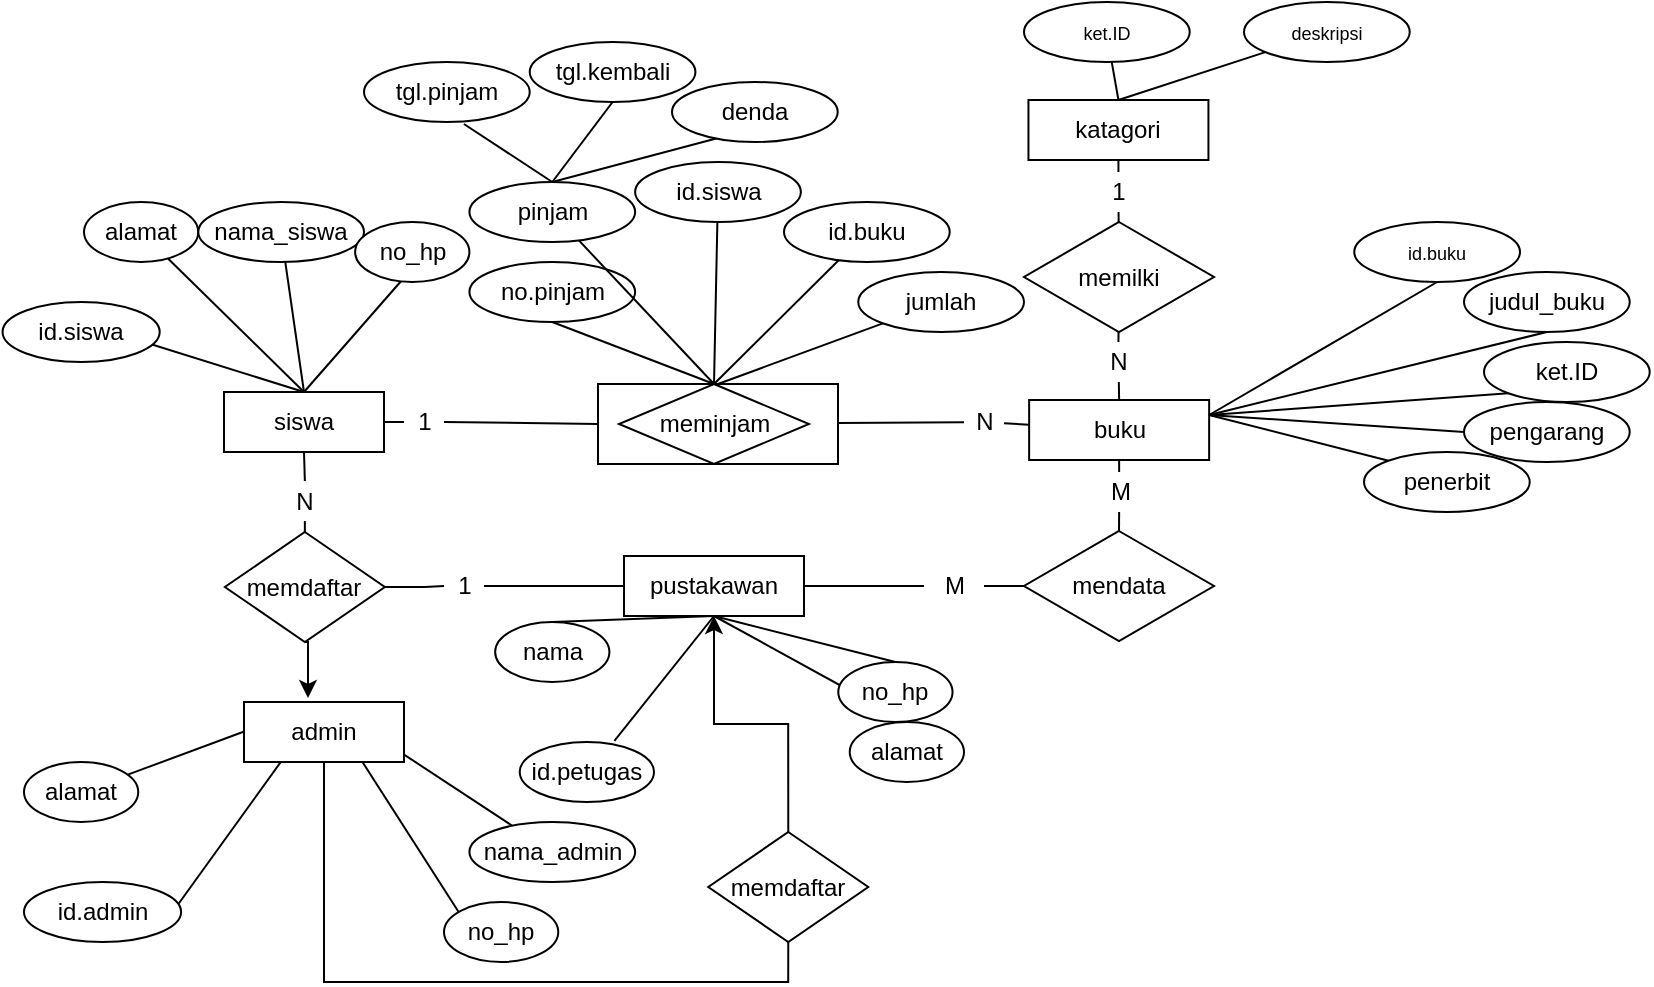 <mxfile version="14.4.3" type="device"><diagram id="polg9CnXBUoZD-1aQAEu" name="Page-1"><mxGraphModel dx="852" dy="494" grid="1" gridSize="10" guides="1" tooltips="1" connect="1" arrows="1" fold="1" page="1" pageScale="1" pageWidth="850" pageHeight="1100" math="0" shadow="0"><root><mxCell id="0"/><mxCell id="1" parent="0"/><mxCell id="JXb5EyV2PIq5ycQj2ro7-146" value="" style="edgeStyle=none;rounded=0;orthogonalLoop=1;jettySize=auto;html=1;startArrow=none;startFill=0;endArrow=none;endFill=0;" parent="1" source="1ISSt8FZ0CDqRhMVRyQC-13" target="JXb5EyV2PIq5ycQj2ro7-79" edge="1"><mxGeometry relative="1" as="geometry"/></mxCell><mxCell id="JXb5EyV2PIq5ycQj2ro7-126" style="edgeStyle=orthogonalEdgeStyle;rounded=0;orthogonalLoop=1;jettySize=auto;html=1;exitX=0.5;exitY=1;exitDx=0;exitDy=0;startArrow=none;startFill=0;endArrow=none;endFill=0;entryX=0.5;entryY=0;entryDx=0;entryDy=0;" parent="1" source="1ISSt8FZ0CDqRhMVRyQC-9" target="JXb5EyV2PIq5ycQj2ro7-116" edge="1"><mxGeometry relative="1" as="geometry"><mxPoint x="200.167" y="270" as="targetPoint"/></mxGeometry></mxCell><mxCell id="1ISSt8FZ0CDqRhMVRyQC-5" style="edgeStyle=none;rounded=0;orthogonalLoop=1;jettySize=auto;html=1;exitX=0.5;exitY=0;exitDx=0;exitDy=0;entryX=0.403;entryY=0.983;entryDx=0;entryDy=0;entryPerimeter=0;endArrow=none;endFill=0;" parent="1" source="JXb5EyV2PIq5ycQj2ro7-65" target="JXb5EyV2PIq5ycQj2ro7-68" edge="1"><mxGeometry relative="1" as="geometry"/></mxCell><mxCell id="1ISSt8FZ0CDqRhMVRyQC-6" style="edgeStyle=none;rounded=0;orthogonalLoop=1;jettySize=auto;html=1;exitX=0.5;exitY=0;exitDx=0;exitDy=0;endArrow=none;endFill=0;" parent="1" source="JXb5EyV2PIq5ycQj2ro7-65" target="JXb5EyV2PIq5ycQj2ro7-67" edge="1"><mxGeometry relative="1" as="geometry"/></mxCell><mxCell id="1ISSt8FZ0CDqRhMVRyQC-7" style="edgeStyle=none;rounded=0;orthogonalLoop=1;jettySize=auto;html=1;exitX=0.5;exitY=0;exitDx=0;exitDy=0;endArrow=none;endFill=0;" parent="1" source="JXb5EyV2PIq5ycQj2ro7-65" target="JXb5EyV2PIq5ycQj2ro7-66" edge="1"><mxGeometry relative="1" as="geometry"/></mxCell><mxCell id="1ISSt8FZ0CDqRhMVRyQC-8" style="edgeStyle=none;rounded=0;orthogonalLoop=1;jettySize=auto;html=1;exitX=0.5;exitY=0;exitDx=0;exitDy=0;entryX=0.9;entryY=0.667;entryDx=0;entryDy=0;entryPerimeter=0;endArrow=none;endFill=0;" parent="1" source="JXb5EyV2PIq5ycQj2ro7-65" target="JXb5EyV2PIq5ycQj2ro7-69" edge="1"><mxGeometry relative="1" as="geometry"/></mxCell><mxCell id="1ISSt8FZ0CDqRhMVRyQC-11" style="edgeStyle=none;rounded=0;orthogonalLoop=1;jettySize=auto;html=1;exitX=1;exitY=0.5;exitDx=0;exitDy=0;entryX=0;entryY=0.5;entryDx=0;entryDy=0;endArrow=none;endFill=0;" parent="1" source="1ISSt8FZ0CDqRhMVRyQC-12" target="JXb5EyV2PIq5ycQj2ro7-144" edge="1"><mxGeometry relative="1" as="geometry"/></mxCell><mxCell id="JXb5EyV2PIq5ycQj2ro7-65" value="siswa" style="rounded=0;whiteSpace=wrap;html=1;" parent="1" vertex="1"><mxGeometry x="160" y="215" width="80" height="30" as="geometry"/></mxCell><mxCell id="JXb5EyV2PIq5ycQj2ro7-66" value="alamat" style="ellipse;whiteSpace=wrap;html=1;" parent="1" vertex="1"><mxGeometry x="90" y="120" width="57.14" height="30" as="geometry"/></mxCell><mxCell id="JXb5EyV2PIq5ycQj2ro7-67" value="nama_siswa" style="ellipse;whiteSpace=wrap;html=1;" parent="1" vertex="1"><mxGeometry x="147.14" y="120" width="82.86" height="30" as="geometry"/></mxCell><mxCell id="JXb5EyV2PIq5ycQj2ro7-68" value="no_hp" style="ellipse;whiteSpace=wrap;html=1;" parent="1" vertex="1"><mxGeometry x="225.57" y="130" width="57.14" height="30" as="geometry"/></mxCell><mxCell id="JXb5EyV2PIq5ycQj2ro7-69" value="id.siswa" style="ellipse;whiteSpace=wrap;html=1;" parent="1" vertex="1"><mxGeometry x="49.28" y="170" width="78.57" height="30" as="geometry"/></mxCell><mxCell id="JXb5EyV2PIq5ycQj2ro7-131" style="edgeStyle=none;rounded=0;orthogonalLoop=1;jettySize=auto;html=1;exitX=0.5;exitY=1;exitDx=0;exitDy=0;entryX=0.5;entryY=0;entryDx=0;entryDy=0;startArrow=none;startFill=0;endArrow=none;endFill=0;" parent="1" source="1ISSt8FZ0CDqRhMVRyQC-20" target="JXb5EyV2PIq5ycQj2ro7-87" edge="1"><mxGeometry relative="1" as="geometry"/></mxCell><mxCell id="JXb5EyV2PIq5ycQj2ro7-132" style="edgeStyle=none;rounded=0;orthogonalLoop=1;jettySize=auto;html=1;exitX=0.5;exitY=0;exitDx=0;exitDy=0;startArrow=none;startFill=0;endArrow=none;endFill=0;" parent="1" source="1ISSt8FZ0CDqRhMVRyQC-24" target="JXb5EyV2PIq5ycQj2ro7-120" edge="1"><mxGeometry relative="1" as="geometry"/></mxCell><mxCell id="JXb5EyV2PIq5ycQj2ro7-79" value="buku" style="rounded=0;whiteSpace=wrap;html=1;" parent="1" vertex="1"><mxGeometry x="562.57" y="219" width="90" height="30" as="geometry"/></mxCell><mxCell id="JXb5EyV2PIq5ycQj2ro7-81" value="pengarang" style="ellipse;whiteSpace=wrap;html=1;" parent="1" vertex="1"><mxGeometry x="780" y="220" width="82.86" height="30" as="geometry"/></mxCell><mxCell id="JXb5EyV2PIq5ycQj2ro7-82" value="&lt;font style=&quot;font-size: 9px&quot;&gt;id.buku&lt;/font&gt;" style="ellipse;whiteSpace=wrap;html=1;" parent="1" vertex="1"><mxGeometry x="725.14" y="130" width="82.86" height="30" as="geometry"/></mxCell><mxCell id="JXb5EyV2PIq5ycQj2ro7-83" value="penerbit" style="ellipse;whiteSpace=wrap;html=1;" parent="1" vertex="1"><mxGeometry x="730" y="245" width="82.86" height="30" as="geometry"/></mxCell><mxCell id="JXb5EyV2PIq5ycQj2ro7-84" value="ket.ID" style="ellipse;whiteSpace=wrap;html=1;" parent="1" vertex="1"><mxGeometry x="790" y="190" width="82.86" height="30" as="geometry"/></mxCell><mxCell id="JXb5EyV2PIq5ycQj2ro7-137" style="edgeStyle=none;rounded=0;orthogonalLoop=1;jettySize=auto;html=1;exitX=0.5;exitY=1;exitDx=0;exitDy=0;entryX=1;entryY=0.25;entryDx=0;entryDy=0;startArrow=none;startFill=0;endArrow=none;endFill=0;" parent="1" source="JXb5EyV2PIq5ycQj2ro7-85" target="JXb5EyV2PIq5ycQj2ro7-79" edge="1"><mxGeometry relative="1" as="geometry"/></mxCell><mxCell id="JXb5EyV2PIq5ycQj2ro7-85" value="judul_buku" style="ellipse;whiteSpace=wrap;html=1;" parent="1" vertex="1"><mxGeometry x="780" y="155" width="82.86" height="30" as="geometry"/></mxCell><mxCell id="JXb5EyV2PIq5ycQj2ro7-87" value="mendata" style="rhombus;whiteSpace=wrap;html=1;" parent="1" vertex="1"><mxGeometry x="560" y="284.5" width="95" height="55" as="geometry"/></mxCell><mxCell id="JXb5EyV2PIq5ycQj2ro7-88" value="pustakawan" style="rounded=0;whiteSpace=wrap;html=1;" parent="1" vertex="1"><mxGeometry x="360" y="297" width="90" height="30" as="geometry"/></mxCell><mxCell id="JXb5EyV2PIq5ycQj2ro7-91" value="" style="endArrow=none;html=1;exitX=1;exitY=0.5;exitDx=0;exitDy=0;entryX=0;entryY=0.5;entryDx=0;entryDy=0;" parent="1" source="1ISSt8FZ0CDqRhMVRyQC-18" target="JXb5EyV2PIq5ycQj2ro7-87" edge="1"><mxGeometry width="50" height="50" relative="1" as="geometry"><mxPoint x="616.36" y="319" as="sourcePoint"/><mxPoint x="576" y="319" as="targetPoint"/></mxGeometry></mxCell><mxCell id="JXb5EyV2PIq5ycQj2ro7-128" style="rounded=0;orthogonalLoop=1;jettySize=auto;html=1;exitX=0.5;exitY=0;exitDx=0;exitDy=0;startArrow=none;startFill=0;endArrow=none;endFill=0;entryX=0.5;entryY=1;entryDx=0;entryDy=0;" parent="1" source="JXb5EyV2PIq5ycQj2ro7-92" target="JXb5EyV2PIq5ycQj2ro7-88" edge="1"><mxGeometry relative="1" as="geometry"><mxPoint x="410" y="330" as="targetPoint"/></mxGeometry></mxCell><mxCell id="JXb5EyV2PIq5ycQj2ro7-92" value="nama" style="ellipse;whiteSpace=wrap;html=1;" parent="1" vertex="1"><mxGeometry x="295.57" y="330" width="57.14" height="30" as="geometry"/></mxCell><mxCell id="JXb5EyV2PIq5ycQj2ro7-93" value="id.petugas" style="ellipse;whiteSpace=wrap;html=1;" parent="1" vertex="1"><mxGeometry x="307.86" y="390" width="67.14" height="30" as="geometry"/></mxCell><mxCell id="JXb5EyV2PIq5ycQj2ro7-102" value="" style="endArrow=none;html=1;entryX=0.705;entryY=-0.019;entryDx=0;entryDy=0;exitX=0.5;exitY=1;exitDx=0;exitDy=0;entryPerimeter=0;" parent="1" source="JXb5EyV2PIq5ycQj2ro7-88" target="JXb5EyV2PIq5ycQj2ro7-93" edge="1"><mxGeometry width="50" height="50" relative="1" as="geometry"><mxPoint x="367" y="304.0" as="sourcePoint"/><mxPoint x="331.747" y="299.62" as="targetPoint"/></mxGeometry></mxCell><mxCell id="JXb5EyV2PIq5ycQj2ro7-111" value="" style="endArrow=none;html=1;entryX=1;entryY=0.25;entryDx=0;entryDy=0;exitX=0.5;exitY=1;exitDx=0;exitDy=0;" parent="1" source="JXb5EyV2PIq5ycQj2ro7-82" target="JXb5EyV2PIq5ycQj2ro7-79" edge="1"><mxGeometry width="50" height="50" relative="1" as="geometry"><mxPoint x="395" y="319" as="sourcePoint"/><mxPoint x="445" y="269" as="targetPoint"/></mxGeometry></mxCell><mxCell id="JXb5EyV2PIq5ycQj2ro7-112" value="" style="endArrow=none;html=1;exitX=0;exitY=1;exitDx=0;exitDy=0;entryX=1;entryY=0.25;entryDx=0;entryDy=0;" parent="1" source="JXb5EyV2PIq5ycQj2ro7-84" target="JXb5EyV2PIq5ycQj2ro7-79" edge="1"><mxGeometry width="50" height="50" relative="1" as="geometry"><mxPoint x="788.43" y="184.5" as="sourcePoint"/><mxPoint x="808" y="192" as="targetPoint"/></mxGeometry></mxCell><mxCell id="JXb5EyV2PIq5ycQj2ro7-114" value="" style="endArrow=none;html=1;entryX=0;entryY=0.5;entryDx=0;entryDy=0;exitX=1;exitY=0.25;exitDx=0;exitDy=0;" parent="1" source="JXb5EyV2PIq5ycQj2ro7-79" target="JXb5EyV2PIq5ycQj2ro7-81" edge="1"><mxGeometry width="50" height="50" relative="1" as="geometry"><mxPoint x="818.43" y="252" as="sourcePoint"/><mxPoint x="822" y="234.5" as="targetPoint"/></mxGeometry></mxCell><mxCell id="JXb5EyV2PIq5ycQj2ro7-115" value="" style="endArrow=none;html=1;exitX=0;exitY=0;exitDx=0;exitDy=0;entryX=1;entryY=0.25;entryDx=0;entryDy=0;" parent="1" source="JXb5EyV2PIq5ycQj2ro7-83" target="JXb5EyV2PIq5ycQj2ro7-79" edge="1"><mxGeometry width="50" height="50" relative="1" as="geometry"><mxPoint x="867" y="219.5" as="sourcePoint"/><mxPoint x="906.0" y="212" as="targetPoint"/></mxGeometry></mxCell><mxCell id="JXb5EyV2PIq5ycQj2ro7-127" style="edgeStyle=orthogonalEdgeStyle;rounded=0;orthogonalLoop=1;jettySize=auto;html=1;exitX=1;exitY=0.5;exitDx=0;exitDy=0;startArrow=none;startFill=0;endArrow=none;endFill=0;" parent="1" source="1ISSt8FZ0CDqRhMVRyQC-10" target="JXb5EyV2PIq5ycQj2ro7-88" edge="1"><mxGeometry relative="1" as="geometry"/></mxCell><mxCell id="kkR5bEhzCcBTB3ANrqmV-21" style="edgeStyle=orthogonalEdgeStyle;rounded=0;orthogonalLoop=1;jettySize=auto;html=1;exitX=0.5;exitY=1;exitDx=0;exitDy=0;entryX=0.4;entryY=-0.067;entryDx=0;entryDy=0;entryPerimeter=0;" edge="1" parent="1" source="JXb5EyV2PIq5ycQj2ro7-116" target="kkR5bEhzCcBTB3ANrqmV-10"><mxGeometry relative="1" as="geometry"/></mxCell><mxCell id="JXb5EyV2PIq5ycQj2ro7-116" value="memdaftar" style="rhombus;whiteSpace=wrap;html=1;" parent="1" vertex="1"><mxGeometry x="160.43" y="285" width="80" height="55" as="geometry"/></mxCell><mxCell id="JXb5EyV2PIq5ycQj2ro7-129" style="rounded=0;orthogonalLoop=1;jettySize=auto;html=1;exitX=0.5;exitY=0;exitDx=0;exitDy=0;startArrow=none;startFill=0;endArrow=none;endFill=0;entryX=0.5;entryY=1;entryDx=0;entryDy=0;" parent="1" source="JXb5EyV2PIq5ycQj2ro7-118" target="JXb5EyV2PIq5ycQj2ro7-88" edge="1"><mxGeometry relative="1" as="geometry"><mxPoint x="420" y="330" as="targetPoint"/></mxGeometry></mxCell><mxCell id="JXb5EyV2PIq5ycQj2ro7-118" value="alamat" style="ellipse;whiteSpace=wrap;html=1;" parent="1" vertex="1"><mxGeometry x="472.86" y="380" width="57.14" height="30" as="geometry"/></mxCell><mxCell id="JXb5EyV2PIq5ycQj2ro7-130" style="edgeStyle=none;rounded=0;orthogonalLoop=1;jettySize=auto;html=1;exitX=0.5;exitY=0;exitDx=0;exitDy=0;entryX=0.5;entryY=1;entryDx=0;entryDy=0;startArrow=none;startFill=0;endArrow=none;endFill=0;" parent="1" source="JXb5EyV2PIq5ycQj2ro7-119" target="JXb5EyV2PIq5ycQj2ro7-88" edge="1"><mxGeometry relative="1" as="geometry"/></mxCell><mxCell id="JXb5EyV2PIq5ycQj2ro7-119" value="no_hp" style="ellipse;whiteSpace=wrap;html=1;" parent="1" vertex="1"><mxGeometry x="467.14" y="350" width="57.14" height="30" as="geometry"/></mxCell><mxCell id="JXb5EyV2PIq5ycQj2ro7-120" value="memilki" style="rhombus;whiteSpace=wrap;html=1;" parent="1" vertex="1"><mxGeometry x="560" y="130" width="95" height="55" as="geometry"/></mxCell><mxCell id="JXb5EyV2PIq5ycQj2ro7-133" value="" style="edgeStyle=none;rounded=0;orthogonalLoop=1;jettySize=auto;html=1;startArrow=none;startFill=0;endArrow=none;endFill=0;" parent="1" source="1ISSt8FZ0CDqRhMVRyQC-22" target="JXb5EyV2PIq5ycQj2ro7-120" edge="1"><mxGeometry relative="1" as="geometry"/></mxCell><mxCell id="JXb5EyV2PIq5ycQj2ro7-134" style="edgeStyle=none;rounded=0;orthogonalLoop=1;jettySize=auto;html=1;exitX=0.5;exitY=0;exitDx=0;exitDy=0;startArrow=none;startFill=0;endArrow=none;endFill=0;" parent="1" source="JXb5EyV2PIq5ycQj2ro7-121" target="JXb5EyV2PIq5ycQj2ro7-122" edge="1"><mxGeometry relative="1" as="geometry"/></mxCell><mxCell id="JXb5EyV2PIq5ycQj2ro7-136" style="edgeStyle=none;rounded=0;orthogonalLoop=1;jettySize=auto;html=1;exitX=0.5;exitY=0;exitDx=0;exitDy=0;startArrow=none;startFill=0;endArrow=none;endFill=0;" parent="1" source="JXb5EyV2PIq5ycQj2ro7-121" target="JXb5EyV2PIq5ycQj2ro7-123" edge="1"><mxGeometry relative="1" as="geometry"/></mxCell><mxCell id="JXb5EyV2PIq5ycQj2ro7-121" value="katagori" style="rounded=0;whiteSpace=wrap;html=1;" parent="1" vertex="1"><mxGeometry x="562.22" y="69" width="90" height="30" as="geometry"/></mxCell><mxCell id="JXb5EyV2PIq5ycQj2ro7-122" value="&lt;font style=&quot;font-size: 9px&quot;&gt;ket.ID&lt;/font&gt;" style="ellipse;whiteSpace=wrap;html=1;" parent="1" vertex="1"><mxGeometry x="560" y="20" width="82.86" height="30" as="geometry"/></mxCell><mxCell id="JXb5EyV2PIq5ycQj2ro7-123" value="&lt;font style=&quot;font-size: 9px&quot;&gt;deskripsi&lt;/font&gt;" style="ellipse;whiteSpace=wrap;html=1;" parent="1" vertex="1"><mxGeometry x="670" y="20" width="82.86" height="30" as="geometry"/></mxCell><mxCell id="JXb5EyV2PIq5ycQj2ro7-139" value="no.pinjam" style="ellipse;whiteSpace=wrap;html=1;" parent="1" vertex="1"><mxGeometry x="282.71" y="150" width="82.86" height="30" as="geometry"/></mxCell><mxCell id="1ISSt8FZ0CDqRhMVRyQC-2" style="rounded=0;orthogonalLoop=1;jettySize=auto;html=1;exitX=0.5;exitY=0;exitDx=0;exitDy=0;entryX=0.603;entryY=1.033;entryDx=0;entryDy=0;entryPerimeter=0;endArrow=none;endFill=0;" parent="1" source="JXb5EyV2PIq5ycQj2ro7-140" target="JXb5EyV2PIq5ycQj2ro7-154" edge="1"><mxGeometry relative="1" as="geometry"/></mxCell><mxCell id="1ISSt8FZ0CDqRhMVRyQC-3" style="edgeStyle=none;rounded=0;orthogonalLoop=1;jettySize=auto;html=1;exitX=0.5;exitY=0;exitDx=0;exitDy=0;entryX=0.5;entryY=1;entryDx=0;entryDy=0;endArrow=none;endFill=0;" parent="1" source="JXb5EyV2PIq5ycQj2ro7-140" target="JXb5EyV2PIq5ycQj2ro7-155" edge="1"><mxGeometry relative="1" as="geometry"/></mxCell><mxCell id="1ISSt8FZ0CDqRhMVRyQC-4" style="edgeStyle=none;rounded=0;orthogonalLoop=1;jettySize=auto;html=1;exitX=0.5;exitY=0;exitDx=0;exitDy=0;entryX=0.278;entryY=0.933;entryDx=0;entryDy=0;entryPerimeter=0;endArrow=none;endFill=0;" parent="1" source="JXb5EyV2PIq5ycQj2ro7-140" target="1ISSt8FZ0CDqRhMVRyQC-1" edge="1"><mxGeometry relative="1" as="geometry"/></mxCell><mxCell id="JXb5EyV2PIq5ycQj2ro7-140" value="pinjam" style="ellipse;whiteSpace=wrap;html=1;" parent="1" vertex="1"><mxGeometry x="282.71" y="110" width="82.86" height="30" as="geometry"/></mxCell><mxCell id="JXb5EyV2PIq5ycQj2ro7-141" value="id.siswa" style="ellipse;whiteSpace=wrap;html=1;" parent="1" vertex="1"><mxGeometry x="365.57" y="100" width="82.86" height="30" as="geometry"/></mxCell><mxCell id="JXb5EyV2PIq5ycQj2ro7-142" value="id.buku" style="ellipse;whiteSpace=wrap;html=1;" parent="1" vertex="1"><mxGeometry x="440" y="120" width="82.86" height="30" as="geometry"/></mxCell><mxCell id="JXb5EyV2PIq5ycQj2ro7-143" value="jumlah" style="ellipse;whiteSpace=wrap;html=1;" parent="1" vertex="1"><mxGeometry x="477.14" y="155" width="82.86" height="30" as="geometry"/></mxCell><mxCell id="JXb5EyV2PIq5ycQj2ro7-148" value="" style="group" parent="1" vertex="1" connectable="0"><mxGeometry x="347" y="211" width="120" height="40" as="geometry"/></mxCell><mxCell id="JXb5EyV2PIq5ycQj2ro7-144" value="" style="rounded=0;whiteSpace=wrap;html=1;" parent="JXb5EyV2PIq5ycQj2ro7-148" vertex="1"><mxGeometry width="120" height="40" as="geometry"/></mxCell><mxCell id="JXb5EyV2PIq5ycQj2ro7-138" value="meminjam" style="rhombus;whiteSpace=wrap;html=1;" parent="JXb5EyV2PIq5ycQj2ro7-148" vertex="1"><mxGeometry x="10.5" width="95" height="40" as="geometry"/></mxCell><mxCell id="JXb5EyV2PIq5ycQj2ro7-149" style="edgeStyle=none;rounded=0;orthogonalLoop=1;jettySize=auto;html=1;exitX=0.5;exitY=0;exitDx=0;exitDy=0;entryX=0;entryY=1;entryDx=0;entryDy=0;startArrow=none;startFill=0;endArrow=none;endFill=0;" parent="1" source="JXb5EyV2PIq5ycQj2ro7-144" target="JXb5EyV2PIq5ycQj2ro7-143" edge="1"><mxGeometry relative="1" as="geometry"/></mxCell><mxCell id="JXb5EyV2PIq5ycQj2ro7-150" style="edgeStyle=none;rounded=0;orthogonalLoop=1;jettySize=auto;html=1;exitX=0.5;exitY=0;exitDx=0;exitDy=0;startArrow=none;startFill=0;endArrow=none;endFill=0;" parent="1" source="JXb5EyV2PIq5ycQj2ro7-138" target="JXb5EyV2PIq5ycQj2ro7-142" edge="1"><mxGeometry relative="1" as="geometry"/></mxCell><mxCell id="JXb5EyV2PIq5ycQj2ro7-151" style="edgeStyle=none;rounded=0;orthogonalLoop=1;jettySize=auto;html=1;exitX=0.5;exitY=0;exitDx=0;exitDy=0;startArrow=none;startFill=0;endArrow=none;endFill=0;" parent="1" source="JXb5EyV2PIq5ycQj2ro7-138" target="JXb5EyV2PIq5ycQj2ro7-141" edge="1"><mxGeometry relative="1" as="geometry"/></mxCell><mxCell id="JXb5EyV2PIq5ycQj2ro7-152" style="edgeStyle=none;rounded=0;orthogonalLoop=1;jettySize=auto;html=1;exitX=0.5;exitY=0;exitDx=0;exitDy=0;entryX=0.5;entryY=1;entryDx=0;entryDy=0;startArrow=none;startFill=0;endArrow=none;endFill=0;" parent="1" source="JXb5EyV2PIq5ycQj2ro7-138" target="JXb5EyV2PIq5ycQj2ro7-139" edge="1"><mxGeometry relative="1" as="geometry"/></mxCell><mxCell id="JXb5EyV2PIq5ycQj2ro7-153" style="edgeStyle=none;rounded=0;orthogonalLoop=1;jettySize=auto;html=1;exitX=0.5;exitY=0;exitDx=0;exitDy=0;startArrow=none;startFill=0;endArrow=none;endFill=0;" parent="1" source="JXb5EyV2PIq5ycQj2ro7-138" target="JXb5EyV2PIq5ycQj2ro7-140" edge="1"><mxGeometry relative="1" as="geometry"/></mxCell><mxCell id="JXb5EyV2PIq5ycQj2ro7-154" value="tgl.pinjam" style="ellipse;whiteSpace=wrap;html=1;" parent="1" vertex="1"><mxGeometry x="230.0" y="50" width="82.86" height="30" as="geometry"/></mxCell><mxCell id="JXb5EyV2PIq5ycQj2ro7-155" value="tgl.kembali" style="ellipse;whiteSpace=wrap;html=1;" parent="1" vertex="1"><mxGeometry x="312.86" y="40" width="82.86" height="30" as="geometry"/></mxCell><mxCell id="1ISSt8FZ0CDqRhMVRyQC-1" value="denda" style="ellipse;whiteSpace=wrap;html=1;" parent="1" vertex="1"><mxGeometry x="384.0" y="60" width="82.86" height="30" as="geometry"/></mxCell><mxCell id="1ISSt8FZ0CDqRhMVRyQC-13" value="N" style="text;html=1;align=center;verticalAlign=middle;resizable=0;points=[];autosize=1;" parent="1" vertex="1"><mxGeometry x="530" y="220" width="20" height="20" as="geometry"/></mxCell><mxCell id="1ISSt8FZ0CDqRhMVRyQC-14" value="" style="edgeStyle=none;rounded=0;orthogonalLoop=1;jettySize=auto;html=1;startArrow=none;startFill=0;endArrow=none;endFill=0;" parent="1" source="JXb5EyV2PIq5ycQj2ro7-144" target="1ISSt8FZ0CDqRhMVRyQC-13" edge="1"><mxGeometry relative="1" as="geometry"><mxPoint x="467" y="221.496" as="sourcePoint"/><mxPoint x="562.57" y="223.878" as="targetPoint"/></mxGeometry></mxCell><mxCell id="1ISSt8FZ0CDqRhMVRyQC-12" value="1" style="text;html=1;align=center;verticalAlign=middle;resizable=0;points=[];autosize=1;" parent="1" vertex="1"><mxGeometry x="250" y="220" width="20" height="20" as="geometry"/></mxCell><mxCell id="1ISSt8FZ0CDqRhMVRyQC-15" style="edgeStyle=none;rounded=0;orthogonalLoop=1;jettySize=auto;html=1;exitX=1;exitY=0.5;exitDx=0;exitDy=0;entryX=0;entryY=0.5;entryDx=0;entryDy=0;endArrow=none;endFill=0;" parent="1" source="JXb5EyV2PIq5ycQj2ro7-65" target="1ISSt8FZ0CDqRhMVRyQC-12" edge="1"><mxGeometry relative="1" as="geometry"><mxPoint x="240" y="221" as="sourcePoint"/><mxPoint x="347" y="220" as="targetPoint"/></mxGeometry></mxCell><mxCell id="1ISSt8FZ0CDqRhMVRyQC-9" value="N" style="text;html=1;align=center;verticalAlign=middle;resizable=0;points=[];autosize=1;" parent="1" vertex="1"><mxGeometry x="190.43" y="259.5" width="20" height="20" as="geometry"/></mxCell><mxCell id="1ISSt8FZ0CDqRhMVRyQC-16" style="edgeStyle=orthogonalEdgeStyle;rounded=0;orthogonalLoop=1;jettySize=auto;html=1;exitX=0.5;exitY=1;exitDx=0;exitDy=0;startArrow=none;startFill=0;endArrow=none;endFill=0;entryX=0.5;entryY=0;entryDx=0;entryDy=0;" parent="1" source="JXb5EyV2PIq5ycQj2ro7-65" target="1ISSt8FZ0CDqRhMVRyQC-9" edge="1"><mxGeometry relative="1" as="geometry"><mxPoint x="200.43" y="285" as="targetPoint"/><mxPoint x="200" y="236" as="sourcePoint"/></mxGeometry></mxCell><mxCell id="1ISSt8FZ0CDqRhMVRyQC-10" value="1" style="text;html=1;align=center;verticalAlign=middle;resizable=0;points=[];autosize=1;" parent="1" vertex="1"><mxGeometry x="270" y="302" width="20" height="20" as="geometry"/></mxCell><mxCell id="1ISSt8FZ0CDqRhMVRyQC-17" style="edgeStyle=orthogonalEdgeStyle;rounded=0;orthogonalLoop=1;jettySize=auto;html=1;exitX=1;exitY=0.5;exitDx=0;exitDy=0;startArrow=none;startFill=0;endArrow=none;endFill=0;" parent="1" source="JXb5EyV2PIq5ycQj2ro7-116" target="1ISSt8FZ0CDqRhMVRyQC-10" edge="1"><mxGeometry relative="1" as="geometry"><mxPoint x="240.43" y="312.5" as="sourcePoint"/><mxPoint x="360" y="312" as="targetPoint"/></mxGeometry></mxCell><mxCell id="1ISSt8FZ0CDqRhMVRyQC-18" value="M" style="text;html=1;align=center;verticalAlign=middle;resizable=0;points=[];autosize=1;" parent="1" vertex="1"><mxGeometry x="510" y="302" width="30" height="20" as="geometry"/></mxCell><mxCell id="1ISSt8FZ0CDqRhMVRyQC-19" value="" style="endArrow=none;html=1;exitX=1;exitY=0.5;exitDx=0;exitDy=0;entryX=0;entryY=0.5;entryDx=0;entryDy=0;" parent="1" source="JXb5EyV2PIq5ycQj2ro7-88" target="1ISSt8FZ0CDqRhMVRyQC-18" edge="1"><mxGeometry width="50" height="50" relative="1" as="geometry"><mxPoint x="450" y="312" as="sourcePoint"/><mxPoint x="560" y="312" as="targetPoint"/></mxGeometry></mxCell><mxCell id="1ISSt8FZ0CDqRhMVRyQC-20" value="M" style="text;html=1;align=center;verticalAlign=middle;resizable=0;points=[];autosize=1;" parent="1" vertex="1"><mxGeometry x="592.57" y="255" width="30" height="20" as="geometry"/></mxCell><mxCell id="1ISSt8FZ0CDqRhMVRyQC-21" style="edgeStyle=none;rounded=0;orthogonalLoop=1;jettySize=auto;html=1;exitX=0.5;exitY=1;exitDx=0;exitDy=0;entryX=0.5;entryY=0;entryDx=0;entryDy=0;startArrow=none;startFill=0;endArrow=none;endFill=0;" parent="1" source="JXb5EyV2PIq5ycQj2ro7-79" target="1ISSt8FZ0CDqRhMVRyQC-20" edge="1"><mxGeometry relative="1" as="geometry"><mxPoint x="607.57" y="240" as="sourcePoint"/><mxPoint x="607.5" y="284.5" as="targetPoint"/></mxGeometry></mxCell><mxCell id="1ISSt8FZ0CDqRhMVRyQC-22" value="1" style="text;html=1;align=center;verticalAlign=middle;resizable=0;points=[];autosize=1;" parent="1" vertex="1"><mxGeometry x="597.22" y="105" width="20" height="20" as="geometry"/></mxCell><mxCell id="1ISSt8FZ0CDqRhMVRyQC-23" value="" style="edgeStyle=none;rounded=0;orthogonalLoop=1;jettySize=auto;html=1;startArrow=none;startFill=0;endArrow=none;endFill=0;" parent="1" source="JXb5EyV2PIq5ycQj2ro7-121" target="1ISSt8FZ0CDqRhMVRyQC-22" edge="1"><mxGeometry relative="1" as="geometry"><mxPoint x="607.283" y="106" as="sourcePoint"/><mxPoint x="607.384" y="130.067" as="targetPoint"/></mxGeometry></mxCell><mxCell id="1ISSt8FZ0CDqRhMVRyQC-24" value="N" style="text;html=1;align=center;verticalAlign=middle;resizable=0;points=[];autosize=1;" parent="1" vertex="1"><mxGeometry x="597.22" y="190" width="20" height="20" as="geometry"/></mxCell><mxCell id="1ISSt8FZ0CDqRhMVRyQC-25" style="edgeStyle=none;rounded=0;orthogonalLoop=1;jettySize=auto;html=1;exitX=0.5;exitY=0;exitDx=0;exitDy=0;startArrow=none;startFill=0;endArrow=none;endFill=0;" parent="1" source="JXb5EyV2PIq5ycQj2ro7-79" target="1ISSt8FZ0CDqRhMVRyQC-24" edge="1"><mxGeometry relative="1" as="geometry"><mxPoint x="607.57" y="210" as="sourcePoint"/><mxPoint x="607.537" y="184.979" as="targetPoint"/></mxGeometry></mxCell><mxCell id="kkR5bEhzCcBTB3ANrqmV-6" style="edgeStyle=none;rounded=0;orthogonalLoop=1;jettySize=auto;html=1;exitX=0.5;exitY=0;exitDx=0;exitDy=0;entryX=0.403;entryY=0.983;entryDx=0;entryDy=0;entryPerimeter=0;endArrow=none;endFill=0;" edge="1" parent="1" source="kkR5bEhzCcBTB3ANrqmV-10" target="kkR5bEhzCcBTB3ANrqmV-13"><mxGeometry relative="1" as="geometry"/></mxCell><mxCell id="kkR5bEhzCcBTB3ANrqmV-7" style="edgeStyle=none;rounded=0;orthogonalLoop=1;jettySize=auto;html=1;exitX=0.5;exitY=0;exitDx=0;exitDy=0;endArrow=none;endFill=0;" edge="1" parent="1" source="kkR5bEhzCcBTB3ANrqmV-10" target="kkR5bEhzCcBTB3ANrqmV-12"><mxGeometry relative="1" as="geometry"/></mxCell><mxCell id="kkR5bEhzCcBTB3ANrqmV-8" style="edgeStyle=none;rounded=0;orthogonalLoop=1;jettySize=auto;html=1;exitX=0.5;exitY=0;exitDx=0;exitDy=0;endArrow=none;endFill=0;" edge="1" parent="1" source="kkR5bEhzCcBTB3ANrqmV-10" target="kkR5bEhzCcBTB3ANrqmV-11"><mxGeometry relative="1" as="geometry"/></mxCell><mxCell id="kkR5bEhzCcBTB3ANrqmV-9" style="edgeStyle=none;rounded=0;orthogonalLoop=1;jettySize=auto;html=1;exitX=0.5;exitY=0;exitDx=0;exitDy=0;entryX=0.9;entryY=0.667;entryDx=0;entryDy=0;entryPerimeter=0;endArrow=none;endFill=0;" edge="1" parent="1" source="kkR5bEhzCcBTB3ANrqmV-10" target="kkR5bEhzCcBTB3ANrqmV-14"><mxGeometry relative="1" as="geometry"/></mxCell><mxCell id="kkR5bEhzCcBTB3ANrqmV-10" value="admin" style="rounded=0;whiteSpace=wrap;html=1;" vertex="1" parent="1"><mxGeometry x="170" y="370" width="80" height="30" as="geometry"/></mxCell><mxCell id="kkR5bEhzCcBTB3ANrqmV-11" value="alamat" style="ellipse;whiteSpace=wrap;html=1;" vertex="1" parent="1"><mxGeometry x="59.99" y="400" width="57.14" height="30" as="geometry"/></mxCell><mxCell id="kkR5bEhzCcBTB3ANrqmV-12" value="nama_admin" style="ellipse;whiteSpace=wrap;html=1;" vertex="1" parent="1"><mxGeometry x="282.71" y="430" width="82.86" height="30" as="geometry"/></mxCell><mxCell id="kkR5bEhzCcBTB3ANrqmV-13" value="no_hp" style="ellipse;whiteSpace=wrap;html=1;" vertex="1" parent="1"><mxGeometry x="270" y="470" width="57.14" height="30" as="geometry"/></mxCell><mxCell id="kkR5bEhzCcBTB3ANrqmV-14" value="id.admin" style="ellipse;whiteSpace=wrap;html=1;" vertex="1" parent="1"><mxGeometry x="59.99" y="460" width="78.57" height="30" as="geometry"/></mxCell><mxCell id="kkR5bEhzCcBTB3ANrqmV-17" style="edgeStyle=orthogonalEdgeStyle;rounded=0;orthogonalLoop=1;jettySize=auto;html=1;exitX=0.5;exitY=1;exitDx=0;exitDy=0;startArrow=none;startFill=0;endArrow=none;endFill=0;entryX=0.5;entryY=1;entryDx=0;entryDy=0;" edge="1" parent="1" source="kkR5bEhzCcBTB3ANrqmV-10" target="kkR5bEhzCcBTB3ANrqmV-19"><mxGeometry relative="1" as="geometry"><mxPoint x="230.58" y="529.5" as="targetPoint"/><mxPoint x="230.15" y="506" as="sourcePoint"/></mxGeometry></mxCell><mxCell id="kkR5bEhzCcBTB3ANrqmV-22" style="edgeStyle=orthogonalEdgeStyle;rounded=0;orthogonalLoop=1;jettySize=auto;html=1;exitX=0.5;exitY=0;exitDx=0;exitDy=0;entryX=0.5;entryY=1;entryDx=0;entryDy=0;" edge="1" parent="1" source="kkR5bEhzCcBTB3ANrqmV-19" target="JXb5EyV2PIq5ycQj2ro7-88"><mxGeometry relative="1" as="geometry"/></mxCell><mxCell id="kkR5bEhzCcBTB3ANrqmV-19" value="memdaftar" style="rhombus;whiteSpace=wrap;html=1;" vertex="1" parent="1"><mxGeometry x="402.14" y="435" width="80" height="55" as="geometry"/></mxCell></root></mxGraphModel></diagram></mxfile>